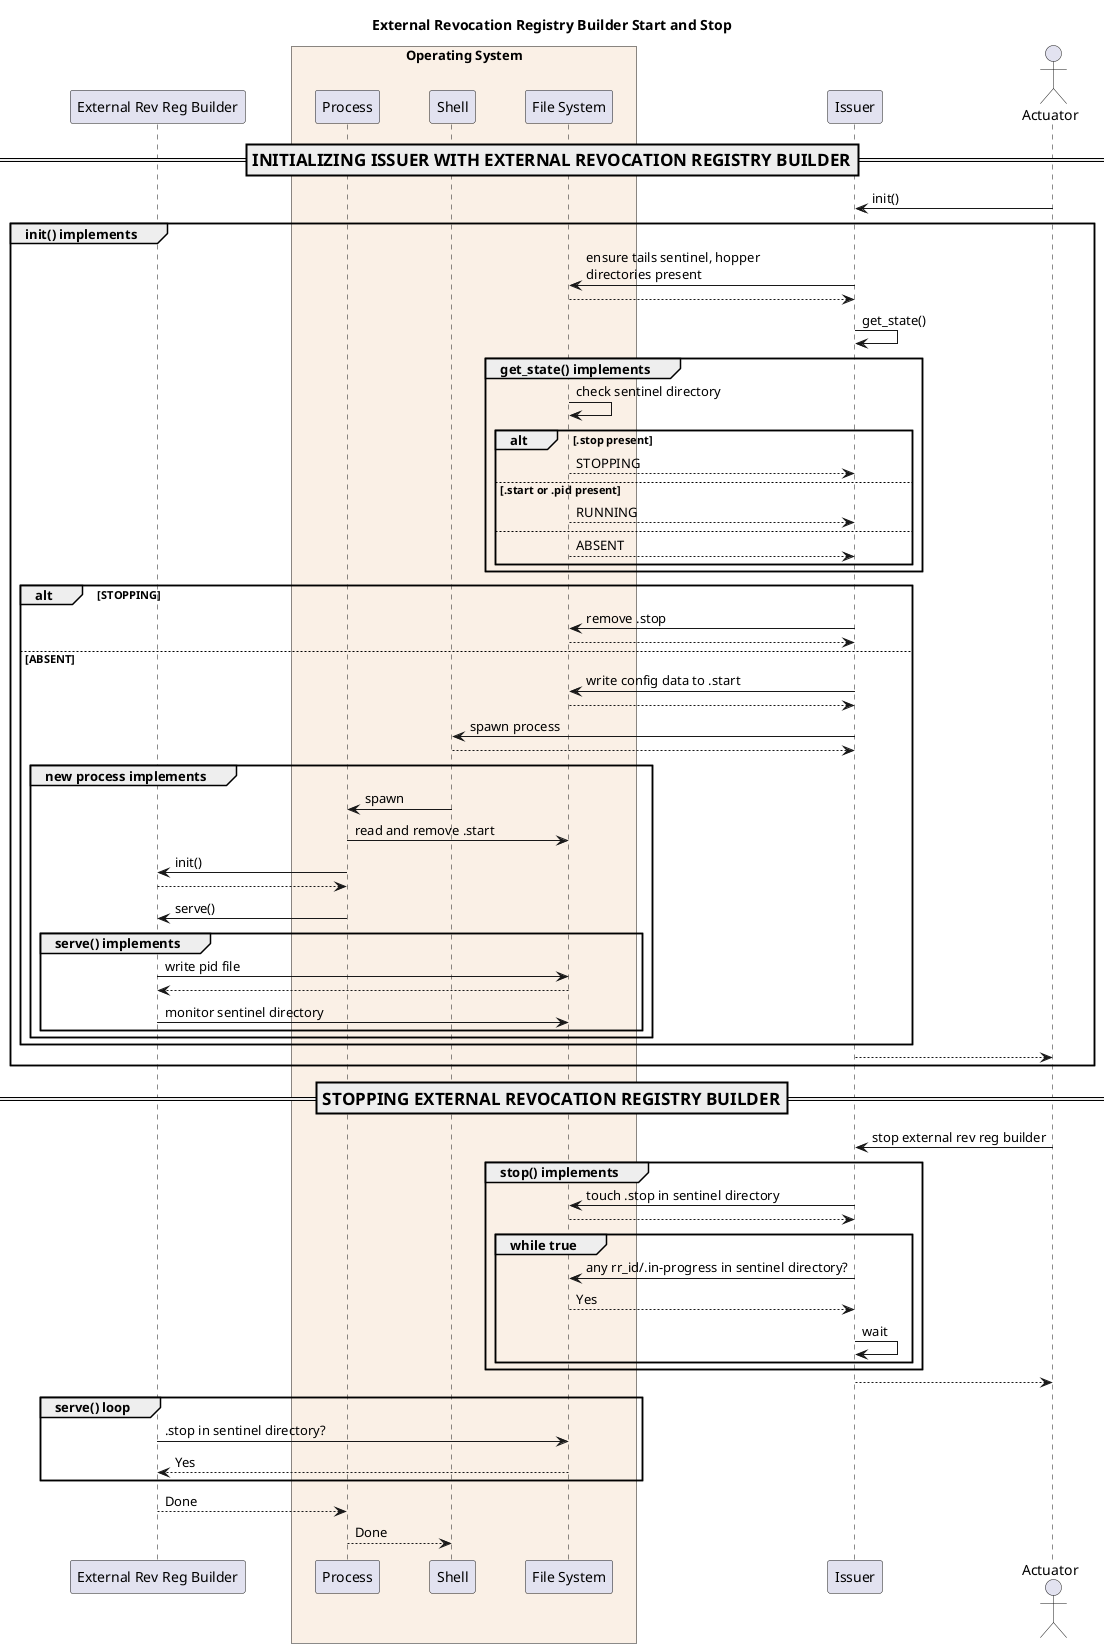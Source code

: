 @startuml
/'
Copyright 2017-2018 Government of Canada - Public Services and Procurement Canada - buyandsell.gc.ca

Licensed under the Apache License, Version 2.0 (the "License");
you may not use this file except in compliance with the License.
You may obtain a copy of the License at

http://www.apache.org/licenses/LICENSE-2.0

Unless required by applicable law or agreed to in writing, software
distributed under the License is distributed on an "AS IS" BASIS,
WITHOUT WARRANTIES OR CONDITIONS OF ANY KIND, either express or implied.
See the License for the specific language governing permissions and
limitations under the License.
'/

skinparam ParticipantPadding 20
skinparam BoxPadding 20

title External Revocation Registry Builder Start and Stop

participant "External Rev Reg Builder" as rrbx
box "Operating System" #Linen
    participant "Process" as proc
    participant "Shell" as bash
    participant "File System" as fs
endbox
participant "Issuer" as issuer

actor "Actuator" as ator

=== INITIALIZING ISSUER WITH EXTERNAL REVOCATION REGISTRY BUILDER ==

ator -> issuer: init()
group init() implements
    issuer -> fs: ensure tails sentinel, hopper\ndirectories present
    fs --> issuer:
    issuer -> issuer: get_state()
    group get_state() implements
        fs -> fs: check sentinel directory
        alt .stop present
            fs --> issuer: STOPPING
        else .start or .pid present
            fs --> issuer: RUNNING
        else
            fs --> issuer: ABSENT
        end
    end
    alt STOPPING
        issuer -> fs: remove .stop
        fs --> issuer:
    else ABSENT
        issuer -> fs: write config data to .start
        fs --> issuer:
        issuer -> bash: spawn process
        bash --> issuer:
        group new process implements
            bash -> proc: spawn
            proc -> fs: read and remove .start
            proc -> rrbx: init()
            rrbx --> proc:
            proc -> rrbx: serve()
            group serve() implements
                rrbx -> fs: write pid file
                fs --> rrbx:
                rrbx -> fs: monitor sentinel directory
            end
        end
    end
    
    issuer --> ator:
end

=== STOPPING EXTERNAL REVOCATION REGISTRY BUILDER ==
ator -> issuer: stop external rev reg builder
group stop() implements
    issuer -> fs: touch .stop in sentinel directory
    fs --> issuer:
    group while true
        issuer -> fs: any rr_id/.in-progress in sentinel directory?
        fs --> issuer: Yes
        issuer -> issuer: wait
    end
end
issuer --> ator:
group serve() loop
    rrbx -> fs: .stop in sentinel directory?
    fs --> rrbx: Yes
end group
rrbx --> proc: Done
proc --> bash: Done

@enduml
